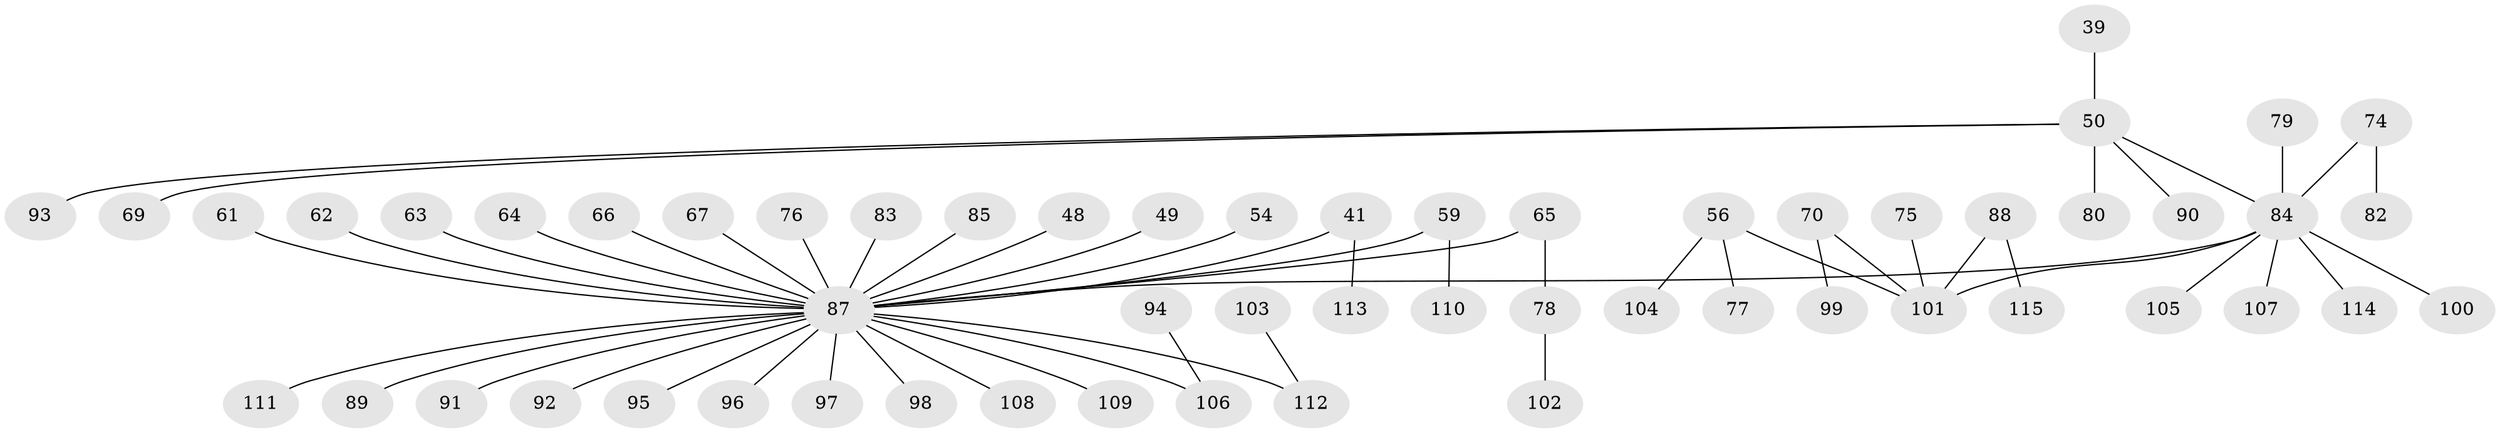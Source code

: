 // original degree distribution, {6: 0.043478260869565216, 4: 0.08695652173913043, 5: 0.008695652173913044, 3: 0.0782608695652174, 2: 0.3130434782608696, 1: 0.46956521739130436}
// Generated by graph-tools (version 1.1) at 2025/53/03/09/25 04:53:19]
// undirected, 57 vertices, 56 edges
graph export_dot {
graph [start="1"]
  node [color=gray90,style=filled];
  39;
  41;
  48;
  49;
  50 [super="+22"];
  54;
  56 [super="+35"];
  59;
  61;
  62;
  63;
  64;
  65;
  66;
  67;
  69;
  70;
  74;
  75;
  76;
  77;
  78;
  79;
  80;
  82;
  83;
  84 [super="+52+31+26+40+71+25+30"];
  85;
  87 [super="+68+21+33+57+58+27+37+86"];
  88 [super="+73+81"];
  89;
  90;
  91;
  92;
  93;
  94;
  95;
  96;
  97;
  98;
  99;
  100;
  101 [super="+16+47"];
  102;
  103;
  104;
  105;
  106 [super="+45"];
  107;
  108;
  109;
  110;
  111;
  112 [super="+51"];
  113;
  114;
  115;
  39 -- 50;
  41 -- 113;
  41 -- 87;
  48 -- 87;
  49 -- 87;
  50 -- 69;
  50 -- 80;
  50 -- 93;
  50 -- 84;
  50 -- 90;
  54 -- 87;
  56 -- 101;
  56 -- 104;
  56 -- 77;
  59 -- 110;
  59 -- 87;
  61 -- 87;
  62 -- 87;
  63 -- 87;
  64 -- 87;
  65 -- 78;
  65 -- 87;
  66 -- 87;
  67 -- 87;
  70 -- 99;
  70 -- 101;
  74 -- 82;
  74 -- 84;
  75 -- 101;
  76 -- 87;
  78 -- 102;
  79 -- 84;
  83 -- 87;
  84 -- 114;
  84 -- 105;
  84 -- 100;
  84 -- 101;
  84 -- 107;
  84 -- 87;
  85 -- 87;
  87 -- 89;
  87 -- 92;
  87 -- 95;
  87 -- 96;
  87 -- 98;
  87 -- 106;
  87 -- 108;
  87 -- 111;
  87 -- 112;
  87 -- 97;
  87 -- 109;
  87 -- 91;
  88 -- 115;
  88 -- 101;
  94 -- 106;
  103 -- 112;
}
